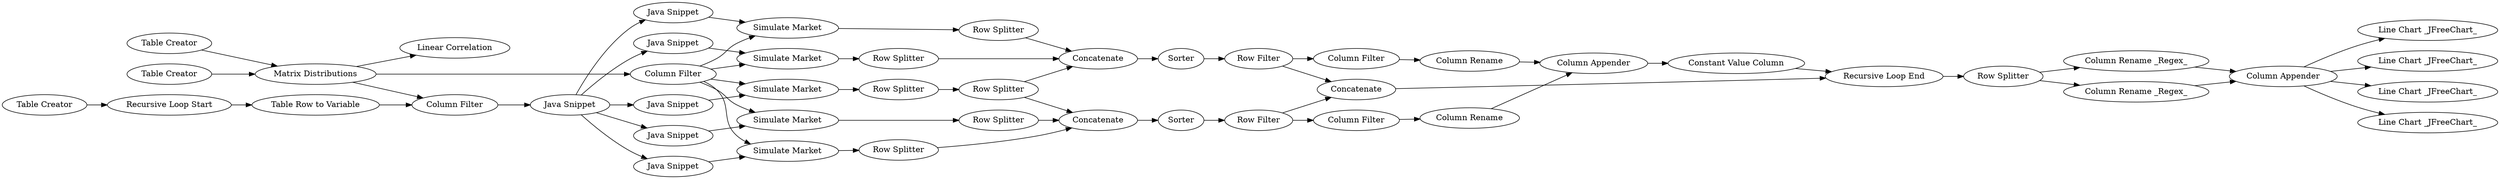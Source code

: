 digraph {
	1 [label="Table Creator"]
	2 [label="Table Creator"]
	3 [label="Matrix Distributions"]
	5 [label="Column Filter"]
	6 [label="Table Creator"]
	7 [label="Recursive Loop Start"]
	9 [label="Java Snippet"]
	10 [label="Java Snippet"]
	11 [label="Java Snippet"]
	12 [label="Java Snippet"]
	13 [label="Java Snippet"]
	14 [label="Java Snippet"]
	15 [label="Column Filter"]
	16 [label="Simulate Market"]
	17 [label="Simulate Market"]
	18 [label="Simulate Market"]
	19 [label="Simulate Market"]
	20 [label="Simulate Market"]
	21 [label="Row Splitter"]
	22 [label="Row Splitter"]
	23 [label="Row Splitter"]
	24 [label="Row Splitter"]
	25 [label="Row Splitter"]
	26 [label="Row Splitter"]
	29 [label=Sorter]
	30 [label=Sorter]
	31 [label="Row Filter"]
	32 [label="Row Filter"]
	33 [label="Column Filter"]
	34 [label="Column Filter"]
	35 [label="Column Rename"]
	36 [label="Column Rename"]
	38 [label="Constant Value Column"]
	39 [label="Recursive Loop End"]
	40 [label=Concatenate]
	41 [label="Row Splitter"]
	42 [label="Column Rename _Regex_"]
	43 [label="Column Rename _Regex_"]
	45 [label="Line Chart _JFreeChart_"]
	46 [label="Line Chart _JFreeChart_"]
	47 [label="Line Chart _JFreeChart_"]
	48 [label="Line Chart _JFreeChart_"]
	49 [label="Column Appender"]
	50 [label="Column Appender"]
	51 [label=Concatenate]
	52 [label=Concatenate]
	53 [label="Table Row to Variable"]
	54 [label="Linear Correlation"]
	1 -> 3
	2 -> 3
	3 -> 5
	3 -> 15
	3 -> 54
	5 -> 9
	6 -> 7
	7 -> 53
	9 -> 11
	9 -> 10
	9 -> 13
	9 -> 12
	9 -> 14
	10 -> 18
	11 -> 16
	12 -> 17
	13 -> 20
	14 -> 19
	15 -> 20
	15 -> 19
	15 -> 18
	15 -> 17
	15 -> 16
	16 -> 21
	17 -> 22
	18 -> 23
	19 -> 24
	20 -> 25
	21 -> 51
	22 -> 51
	23 -> 26
	24 -> 52
	25 -> 52
	26 -> 51
	26 -> 52
	29 -> 31
	30 -> 32
	31 -> 40
	31 -> 33
	32 -> 34
	32 -> 40
	33 -> 35
	34 -> 36
	35 -> 50
	36 -> 50
	38 -> 39
	39 -> 41
	40 -> 39
	41 -> 43
	41 -> 42
	42 -> 49
	43 -> 49
	49 -> 45
	49 -> 46
	49 -> 47
	49 -> 48
	50 -> 38
	51 -> 29
	52 -> 30
	53 -> 5
	rankdir=LR
}
